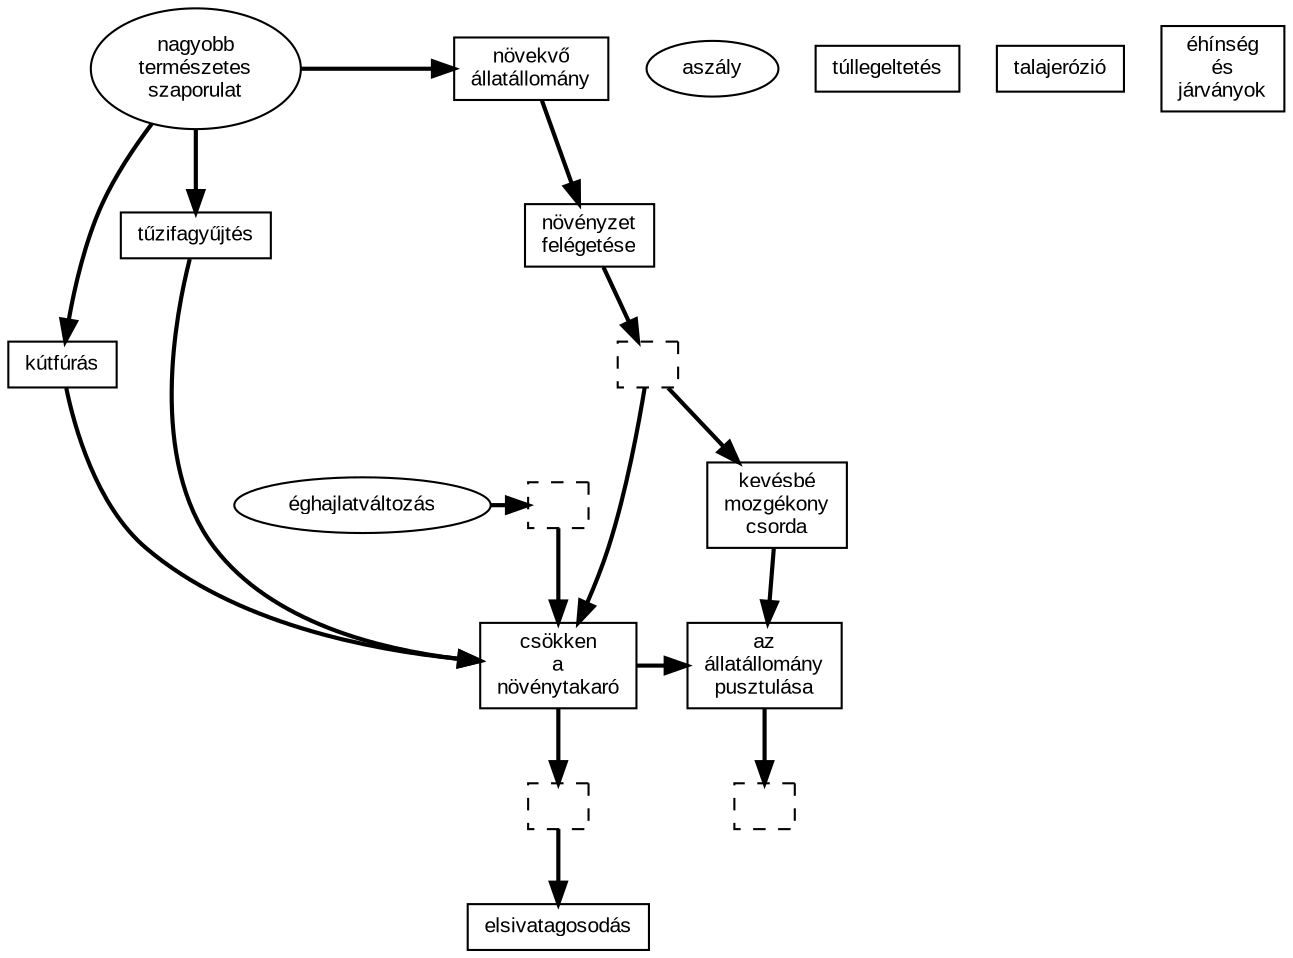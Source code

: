 digraph G {
  rankdir = TD;
  bgcolor = "#ffffff";

  // Define node styles and colors for categories in black and white
  node [style=filled, fontname="Arial", fontsize=10, shape=rect, width=0.4, height=0.3, fillcolor=white, color=black];

  // Nodes with their labels; some nodes left empty as placeholders
  nagyobb_termeszetes_szaporulat [label="nagyobb\ntermészetes\nszaporulat", shape=ellipse];
  eghajlatvaltozas [label="éghajlatváltozás", shape=ellipse];
  placeholder_aszaly [label=" ", style=dashed];
  
  novekvo_allatallomany [label="növekvő\nállatállomány"];
  kutfuras [label="kútfúrás"];
  tuzifagyujtes [label="tűzifagyűjtés"];
  novenyzet_felegetese [label="növényzet\nfelégetése"];
  placeholder_tullegeltetes [label=" ", style=dashed];
  kevesbe_mozgekony_csorda [label="kevésbé\nmozgékony\ncsorda"];

  csokken_a_novenytakaro [label="csökken\na\nnövénytakaró"];
  az_allatallomany_pusztulasa [label="az\nállatállomány\npusztulása"];
  placeholder_talajerozio [label=" ", style=dashed];
  elsivatagosodas [label="elsivatagosodás"];
  placeholder_ehhinseg [label=" ", style=dashed];

  // Ranks for nodes
  {rank=same nagyobb_termeszetes_szaporulat novekvo_allatallomany}
  {rank=same eghajlatvaltozas placeholder_aszaly}
  {rank=same csokken_a_novenytakaro az_allatallomany_pusztulasa}

  // Edges between nodes in black
  nagyobb_termeszetes_szaporulat -> novekvo_allatallomany [color=black, penwidth=2];
  nagyobb_termeszetes_szaporulat -> kutfuras [color=black, penwidth=2];
  nagyobb_termeszetes_szaporulat -> tuzifagyujtes [color=black, penwidth=2];

  eghajlatvaltozas -> placeholder_aszaly [color=black, penwidth=2];

  novekvo_allatallomany -> novenyzet_felegetese [color=black, penwidth=2];
  novenyzet_felegetese -> placeholder_tullegeltetes [color=black, penwidth=2];
  placeholder_tullegeltetes -> kevesbe_mozgekony_csorda [color=black, penwidth=2];

  kutfuras -> csokken_a_novenytakaro [color=black, penwidth=2];
  tuzifagyujtes -> csokken_a_novenytakaro [color=black, penwidth=2];
  placeholder_tullegeltetes -> csokken_a_novenytakaro [color=black, penwidth=2];
  placeholder_aszaly -> csokken_a_novenytakaro [color=black, penwidth=2];

  csokken_a_novenytakaro -> az_allatallomany_pusztulasa [color=black, penwidth=2];
  kevesbe_mozgekony_csorda -> az_allatallomany_pusztulasa [color=black, penwidth=2];
  
  csokken_a_novenytakaro -> placeholder_talajerozio [color=black, penwidth=2];
  placeholder_talajerozio -> elsivatagosodas [color=black, penwidth=2];

  az_allatallomany_pusztulasa -> placeholder_ehhinseg [color=black, penwidth=2];

  // Standalone nodes (for students to match with placeholders)
  // These nodes are placed top-down to the right of the graph
  standalone_aszaly [label="aszály", shape=ellipse, style=solid, pos="7,-1!"];
  standalone_tullegeltetes [label="túllegeltetés", shape=solid, pos="7,-2!"];
  standalone_talajerozio [label="talajerózió", shape=solid, pos="7,-3!"];
  standalone_ehhinseg [label="éhínség\nés\njárványok", shape=solid, pos="7,-4!"];
}
